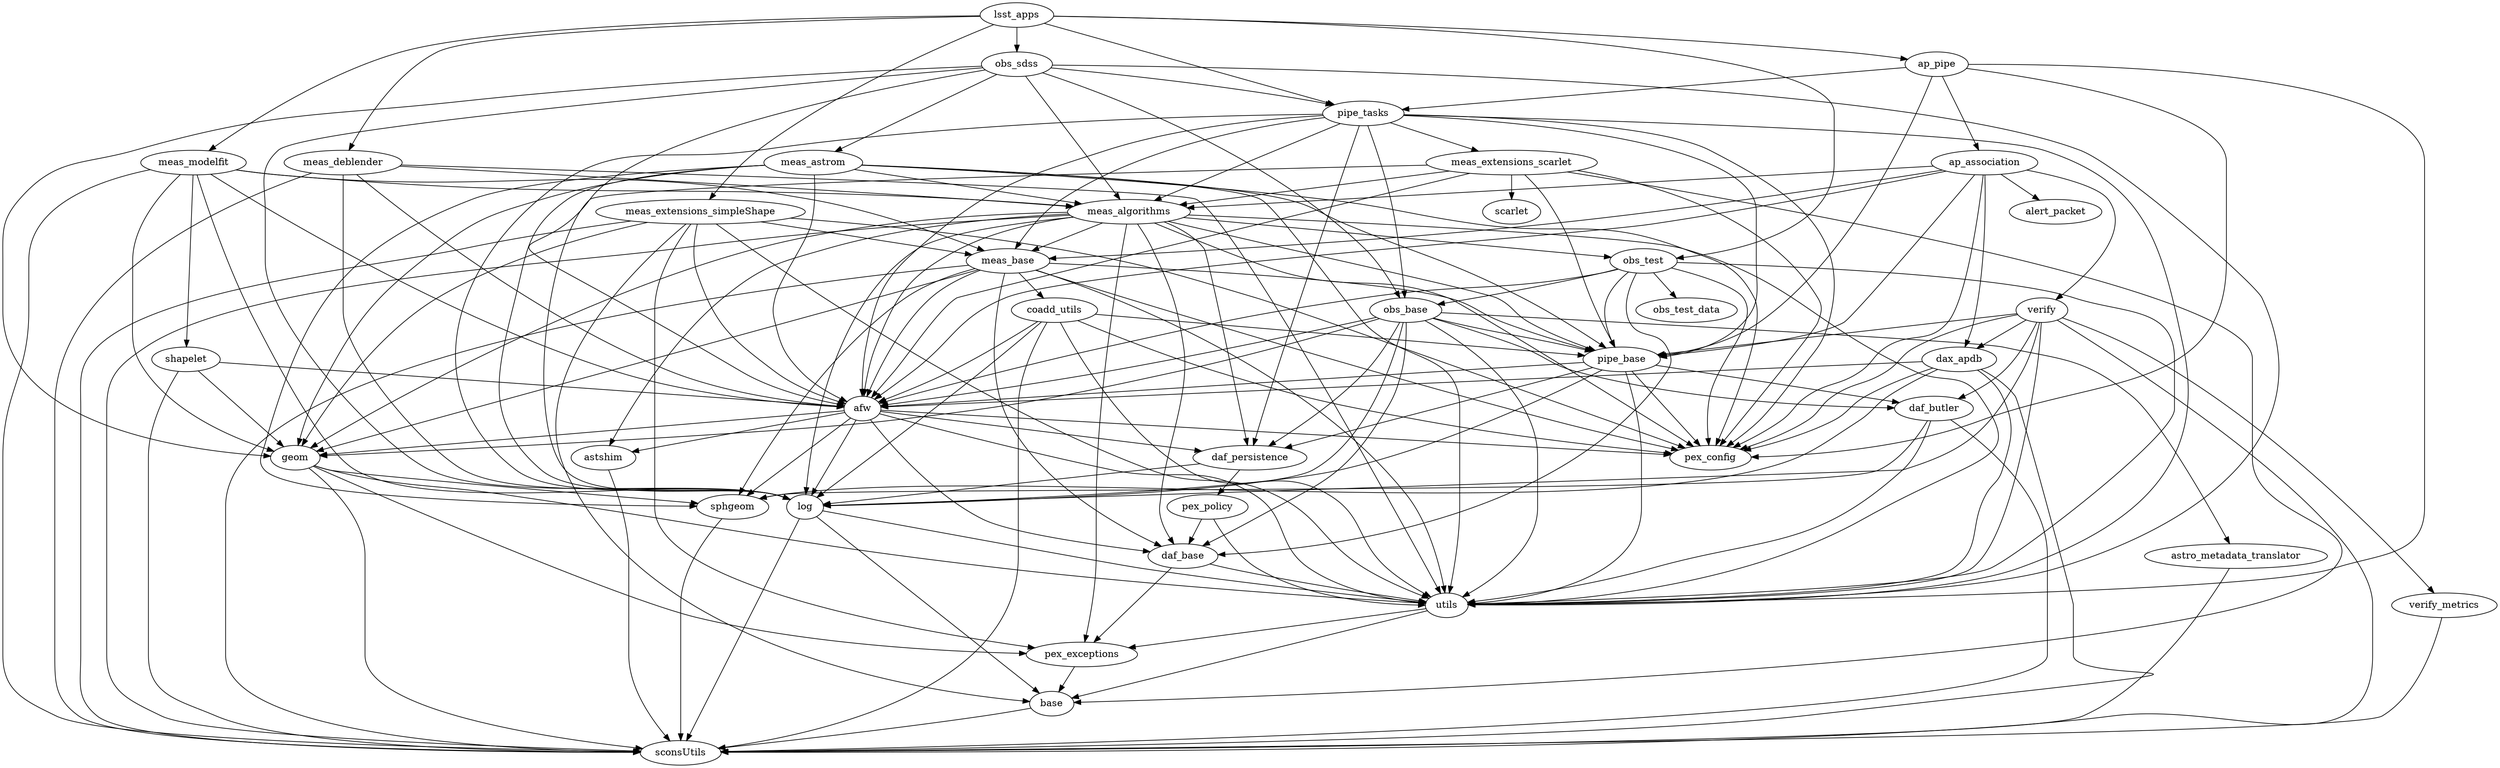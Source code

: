 // Graph for lsst_apps
digraph {
	lsst_apps
	lsst_apps -> meas_deblender
	meas_deblender
	meas_deblender -> afw
	afw
	afw -> daf_base
	daf_base
	daf_base -> utils
	utils
	utils -> base
	base
	base -> sconsUtils
	sconsUtils
	utils -> pex_exceptions
	pex_exceptions
	pex_exceptions -> base
	base
	daf_base -> pex_exceptions
	pex_exceptions
	afw -> daf_persistence
	daf_persistence
	daf_persistence -> log
	log
	log -> base
	base
	log -> sconsUtils
	sconsUtils
	log -> utils
	utils
	daf_persistence -> pex_policy
	pex_policy
	pex_policy -> daf_base
	daf_base
	pex_policy -> utils
	utils
	afw -> pex_config
	pex_config
	afw -> geom
	geom
	geom -> sconsUtils
	sconsUtils
	geom -> sphgeom
	sphgeom
	sphgeom -> sconsUtils
	sconsUtils
	geom -> pex_exceptions
	pex_exceptions
	geom -> utils
	utils
	afw -> log
	log
	afw -> sphgeom
	sphgeom
	afw -> utils
	utils
	afw -> astshim
	astshim
	astshim -> sconsUtils
	sconsUtils
	meas_deblender -> log
	log
	meas_deblender -> meas_algorithms
	meas_algorithms
	meas_algorithms -> astshim
	astshim
	meas_algorithms -> daf_base
	daf_base
	meas_algorithms -> daf_persistence
	daf_persistence
	meas_algorithms -> geom
	geom
	meas_algorithms -> afw
	afw
	meas_algorithms -> log
	log
	meas_algorithms -> meas_base
	meas_base
	meas_base -> utils
	utils
	meas_base -> geom
	geom
	meas_base -> afw
	afw
	meas_base -> coadd_utils
	coadd_utils
	coadd_utils -> afw
	afw
	coadd_utils -> log
	log
	coadd_utils -> pex_config
	pex_config
	coadd_utils -> pipe_base
	pipe_base
	pipe_base -> daf_butler
	daf_butler
	daf_butler -> sphgeom
	sphgeom
	daf_butler -> sconsUtils
	sconsUtils
	daf_butler -> utils
	utils
	pipe_base -> daf_persistence
	daf_persistence
	pipe_base -> log
	log
	pipe_base -> pex_config
	pex_config
	pipe_base -> utils
	utils
	pipe_base -> afw
	afw
	coadd_utils -> sconsUtils
	sconsUtils
	coadd_utils -> utils
	utils
	meas_base -> daf_base
	daf_base
	meas_base -> sphgeom
	sphgeom
	meas_base -> pex_config
	pex_config
	meas_base -> pipe_base
	pipe_base
	meas_base -> sconsUtils
	sconsUtils
	meas_algorithms -> obs_test
	obs_test
	obs_test -> afw
	afw
	obs_test -> daf_base
	daf_base
	obs_test -> obs_base
	obs_base
	obs_base -> daf_base
	daf_base
	obs_base -> log
	log
	obs_base -> daf_persistence
	daf_persistence
	obs_base -> afw
	afw
	obs_base -> utils
	utils
	obs_base -> astro_metadata_translator
	astro_metadata_translator
	astro_metadata_translator -> sconsUtils
	sconsUtils
	obs_base -> geom
	geom
	obs_base -> daf_butler
	daf_butler
	obs_base -> pipe_base
	pipe_base
	obs_test -> pex_config
	pex_config
	obs_test -> utils
	utils
	obs_test -> obs_test_data
	obs_test_data
	obs_test -> pipe_base
	pipe_base
	meas_algorithms -> pex_config
	pex_config
	meas_algorithms -> pex_exceptions
	pex_exceptions
	meas_algorithms -> pipe_base
	pipe_base
	meas_algorithms -> sconsUtils
	sconsUtils
	meas_algorithms -> utils
	utils
	meas_deblender -> sconsUtils
	sconsUtils
	meas_deblender -> utils
	utils
	lsst_apps -> meas_modelfit
	meas_modelfit
	meas_modelfit -> afw
	afw
	meas_modelfit -> meas_algorithms
	meas_algorithms
	meas_modelfit -> meas_base
	meas_base
	meas_modelfit -> log
	log
	meas_modelfit -> sconsUtils
	sconsUtils
	meas_modelfit -> shapelet
	shapelet
	shapelet -> afw
	afw
	shapelet -> sconsUtils
	sconsUtils
	shapelet -> geom
	geom
	meas_modelfit -> geom
	geom
	lsst_apps -> pipe_tasks
	pipe_tasks
	pipe_tasks -> afw
	afw
	pipe_tasks -> daf_persistence
	daf_persistence
	pipe_tasks -> log
	log
	pipe_tasks -> meas_base
	meas_base
	pipe_tasks -> pipe_base
	pipe_base
	pipe_tasks -> pex_config
	pex_config
	pipe_tasks -> utils
	utils
	pipe_tasks -> obs_base
	obs_base
	pipe_tasks -> meas_algorithms
	meas_algorithms
	pipe_tasks -> meas_extensions_scarlet
	meas_extensions_scarlet
	meas_extensions_scarlet -> base
	base
	meas_extensions_scarlet -> afw
	afw
	meas_extensions_scarlet -> log
	log
	meas_extensions_scarlet -> scarlet
	scarlet
	meas_extensions_scarlet -> pex_config
	pex_config
	meas_extensions_scarlet -> pipe_base
	pipe_base
	meas_extensions_scarlet -> meas_algorithms
	meas_algorithms
	lsst_apps -> ap_pipe
	ap_pipe
	ap_pipe -> utils
	utils
	ap_pipe -> pex_config
	pex_config
	ap_pipe -> pipe_base
	pipe_base
	ap_pipe -> pipe_tasks
	pipe_tasks
	ap_pipe -> ap_association
	ap_association
	ap_association -> afw
	afw
	ap_association -> alert_packet
	alert_packet
	ap_association -> dax_apdb
	dax_apdb
	dax_apdb -> afw
	afw
	dax_apdb -> pex_config
	pex_config
	dax_apdb -> sconsUtils
	sconsUtils
	dax_apdb -> sphgeom
	sphgeom
	dax_apdb -> utils
	utils
	ap_association -> meas_algorithms
	meas_algorithms
	ap_association -> meas_base
	meas_base
	ap_association -> pex_config
	pex_config
	ap_association -> pipe_base
	pipe_base
	ap_association -> verify
	verify
	verify -> sconsUtils
	sconsUtils
	verify -> utils
	utils
	verify -> log
	log
	verify -> pex_config
	pex_config
	verify -> daf_butler
	daf_butler
	verify -> pipe_base
	pipe_base
	verify -> dax_apdb
	dax_apdb
	verify -> verify_metrics
	verify_metrics
	verify_metrics -> sconsUtils
	sconsUtils
	lsst_apps -> obs_sdss
	obs_sdss
	obs_sdss -> obs_base
	obs_base
	obs_sdss -> afw
	afw
	obs_sdss -> meas_algorithms
	meas_algorithms
	obs_sdss -> meas_astrom
	meas_astrom
	meas_astrom -> geom
	geom
	meas_astrom -> sphgeom
	sphgeom
	meas_astrom -> afw
	afw
	meas_astrom -> log
	log
	meas_astrom -> meas_algorithms
	meas_algorithms
	meas_astrom -> pex_config
	pex_config
	meas_astrom -> pipe_base
	pipe_base
	meas_astrom -> utils
	utils
	obs_sdss -> pipe_tasks
	pipe_tasks
	obs_sdss -> utils
	utils
	obs_sdss -> log
	log
	obs_sdss -> geom
	geom
	lsst_apps -> obs_test
	obs_test
	lsst_apps -> meas_extensions_simpleShape
	meas_extensions_simpleShape
	meas_extensions_simpleShape -> sconsUtils
	sconsUtils
	meas_extensions_simpleShape -> base
	base
	meas_extensions_simpleShape -> afw
	afw
	meas_extensions_simpleShape -> meas_base
	meas_base
	meas_extensions_simpleShape -> utils
	utils
	meas_extensions_simpleShape -> pex_config
	pex_config
	meas_extensions_simpleShape -> pex_exceptions
	pex_exceptions
	meas_extensions_simpleShape -> geom
	geom
}
